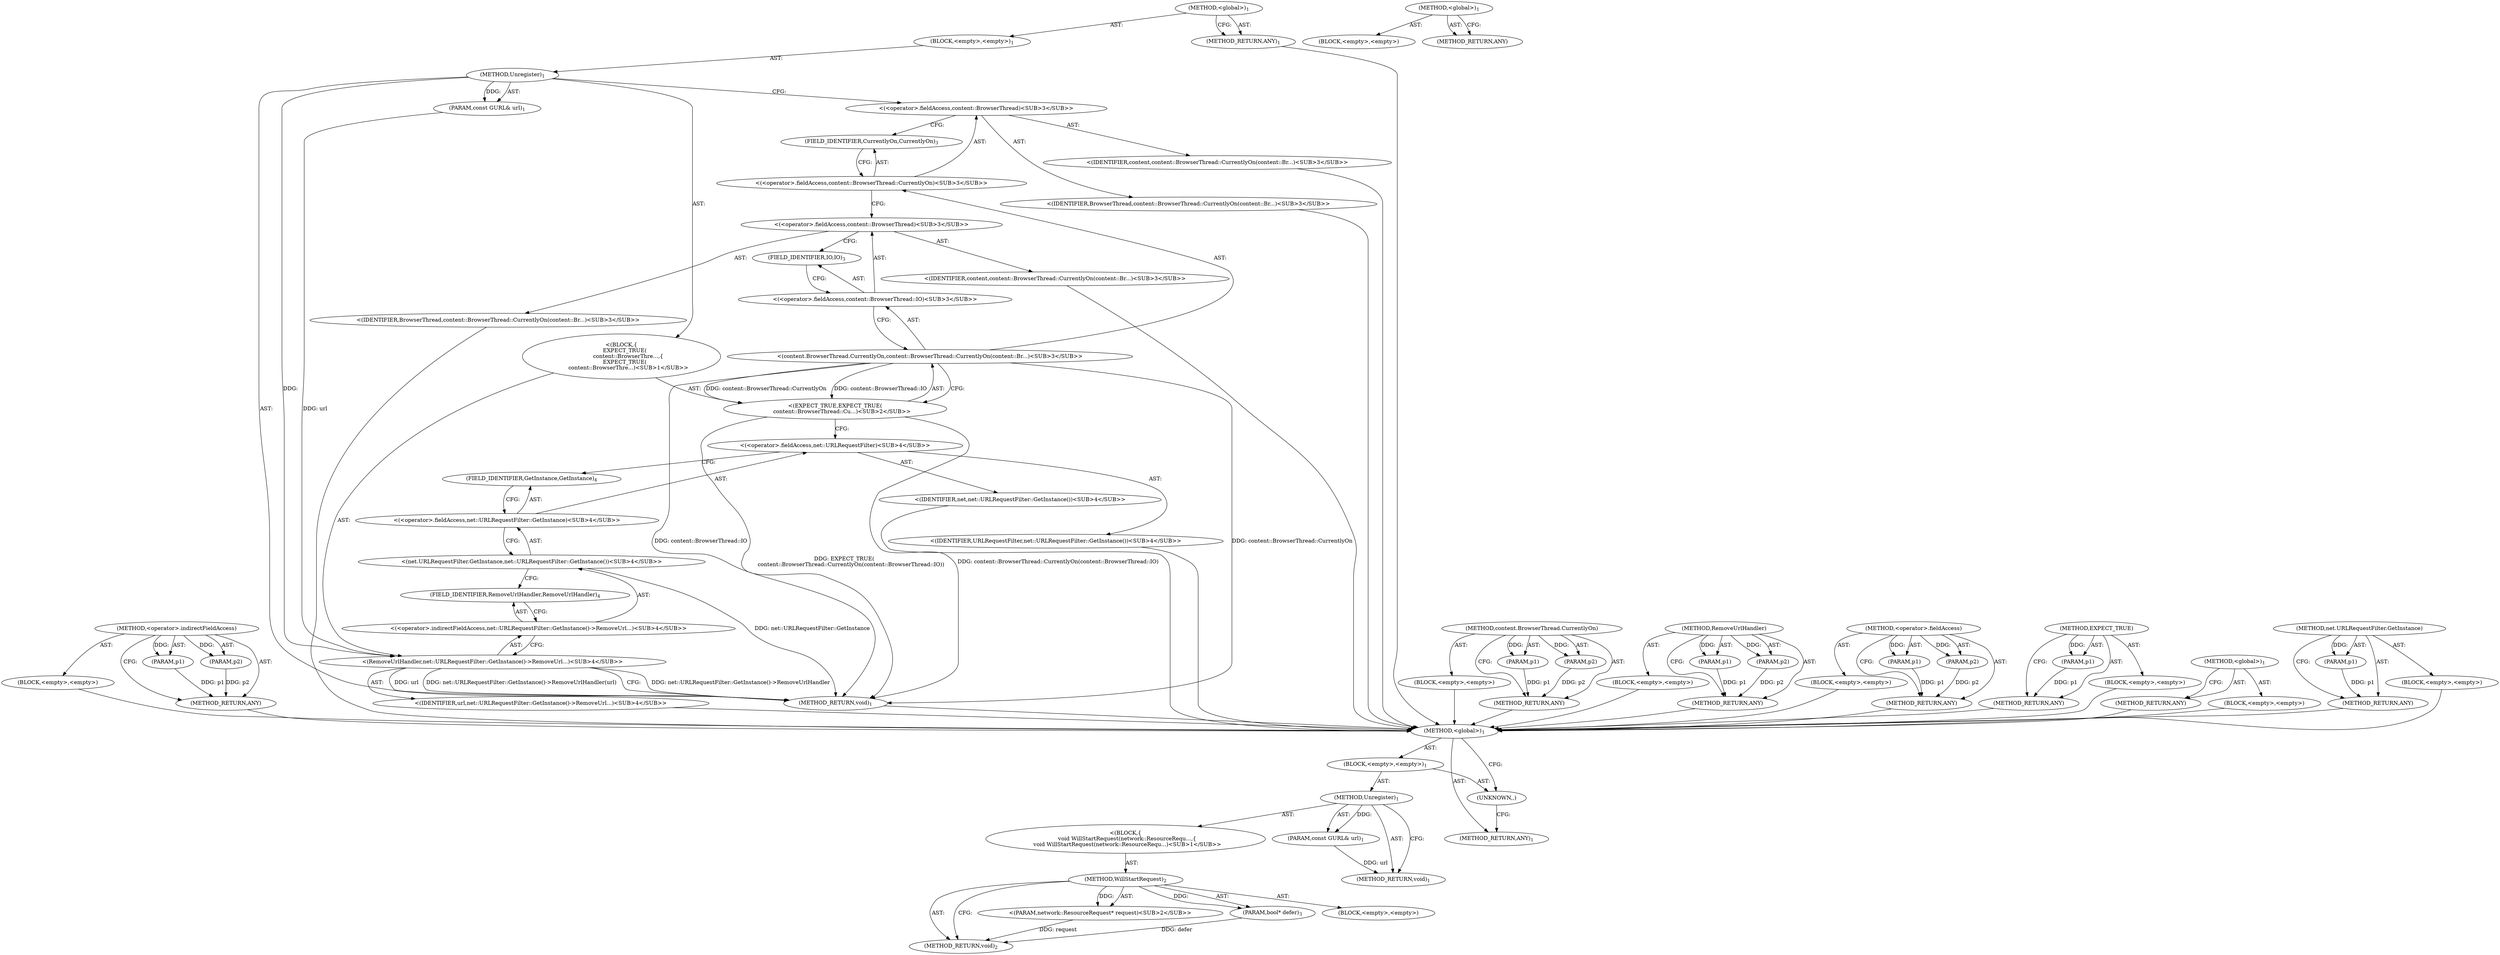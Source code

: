 digraph "WillStartRequest" {
vulnerable_75 [label=<(METHOD,&lt;operator&gt;.indirectFieldAccess)>];
vulnerable_76 [label=<(PARAM,p1)>];
vulnerable_77 [label=<(PARAM,p2)>];
vulnerable_78 [label=<(BLOCK,&lt;empty&gt;,&lt;empty&gt;)>];
vulnerable_79 [label=<(METHOD_RETURN,ANY)>];
vulnerable_6 [label=<(METHOD,&lt;global&gt;)<SUB>1</SUB>>];
vulnerable_7 [label=<(BLOCK,&lt;empty&gt;,&lt;empty&gt;)<SUB>1</SUB>>];
vulnerable_8 [label=<(METHOD,Unregister)<SUB>1</SUB>>];
vulnerable_9 [label=<(PARAM,const GURL&amp; url)<SUB>1</SUB>>];
vulnerable_10 [label="<(BLOCK,{
    EXPECT_TRUE(
        content::BrowserThre...,{
    EXPECT_TRUE(
        content::BrowserThre...)<SUB>1</SUB>>"];
vulnerable_11 [label="<(EXPECT_TRUE,EXPECT_TRUE(
        content::BrowserThread::Cu...)<SUB>2</SUB>>"];
vulnerable_12 [label="<(content.BrowserThread.CurrentlyOn,content::BrowserThread::CurrentlyOn(content::Br...)<SUB>3</SUB>>"];
vulnerable_13 [label="<(&lt;operator&gt;.fieldAccess,content::BrowserThread::CurrentlyOn)<SUB>3</SUB>>"];
vulnerable_14 [label="<(&lt;operator&gt;.fieldAccess,content::BrowserThread)<SUB>3</SUB>>"];
vulnerable_15 [label="<(IDENTIFIER,content,content::BrowserThread::CurrentlyOn(content::Br...)<SUB>3</SUB>>"];
vulnerable_16 [label="<(IDENTIFIER,BrowserThread,content::BrowserThread::CurrentlyOn(content::Br...)<SUB>3</SUB>>"];
vulnerable_17 [label=<(FIELD_IDENTIFIER,CurrentlyOn,CurrentlyOn)<SUB>3</SUB>>];
vulnerable_18 [label="<(&lt;operator&gt;.fieldAccess,content::BrowserThread::IO)<SUB>3</SUB>>"];
vulnerable_19 [label="<(&lt;operator&gt;.fieldAccess,content::BrowserThread)<SUB>3</SUB>>"];
vulnerable_20 [label="<(IDENTIFIER,content,content::BrowserThread::CurrentlyOn(content::Br...)<SUB>3</SUB>>"];
vulnerable_21 [label="<(IDENTIFIER,BrowserThread,content::BrowserThread::CurrentlyOn(content::Br...)<SUB>3</SUB>>"];
vulnerable_22 [label=<(FIELD_IDENTIFIER,IO,IO)<SUB>3</SUB>>];
vulnerable_23 [label="<(RemoveUrlHandler,net::URLRequestFilter::GetInstance()-&gt;RemoveUrl...)<SUB>4</SUB>>"];
vulnerable_24 [label="<(&lt;operator&gt;.indirectFieldAccess,net::URLRequestFilter::GetInstance()-&gt;RemoveUrl...)<SUB>4</SUB>>"];
vulnerable_25 [label="<(net.URLRequestFilter.GetInstance,net::URLRequestFilter::GetInstance())<SUB>4</SUB>>"];
vulnerable_26 [label="<(&lt;operator&gt;.fieldAccess,net::URLRequestFilter::GetInstance)<SUB>4</SUB>>"];
vulnerable_27 [label="<(&lt;operator&gt;.fieldAccess,net::URLRequestFilter)<SUB>4</SUB>>"];
vulnerable_28 [label="<(IDENTIFIER,net,net::URLRequestFilter::GetInstance())<SUB>4</SUB>>"];
vulnerable_29 [label="<(IDENTIFIER,URLRequestFilter,net::URLRequestFilter::GetInstance())<SUB>4</SUB>>"];
vulnerable_30 [label=<(FIELD_IDENTIFIER,GetInstance,GetInstance)<SUB>4</SUB>>];
vulnerable_31 [label=<(FIELD_IDENTIFIER,RemoveUrlHandler,RemoveUrlHandler)<SUB>4</SUB>>];
vulnerable_32 [label="<(IDENTIFIER,url,net::URLRequestFilter::GetInstance()-&gt;RemoveUrl...)<SUB>4</SUB>>"];
vulnerable_33 [label=<(METHOD_RETURN,void)<SUB>1</SUB>>];
vulnerable_35 [label=<(METHOD_RETURN,ANY)<SUB>1</SUB>>];
vulnerable_60 [label=<(METHOD,content.BrowserThread.CurrentlyOn)>];
vulnerable_61 [label=<(PARAM,p1)>];
vulnerable_62 [label=<(PARAM,p2)>];
vulnerable_63 [label=<(BLOCK,&lt;empty&gt;,&lt;empty&gt;)>];
vulnerable_64 [label=<(METHOD_RETURN,ANY)>];
vulnerable_70 [label=<(METHOD,RemoveUrlHandler)>];
vulnerable_71 [label=<(PARAM,p1)>];
vulnerable_72 [label=<(PARAM,p2)>];
vulnerable_73 [label=<(BLOCK,&lt;empty&gt;,&lt;empty&gt;)>];
vulnerable_74 [label=<(METHOD_RETURN,ANY)>];
vulnerable_65 [label=<(METHOD,&lt;operator&gt;.fieldAccess)>];
vulnerable_66 [label=<(PARAM,p1)>];
vulnerable_67 [label=<(PARAM,p2)>];
vulnerable_68 [label=<(BLOCK,&lt;empty&gt;,&lt;empty&gt;)>];
vulnerable_69 [label=<(METHOD_RETURN,ANY)>];
vulnerable_56 [label=<(METHOD,EXPECT_TRUE)>];
vulnerable_57 [label=<(PARAM,p1)>];
vulnerable_58 [label=<(BLOCK,&lt;empty&gt;,&lt;empty&gt;)>];
vulnerable_59 [label=<(METHOD_RETURN,ANY)>];
vulnerable_50 [label=<(METHOD,&lt;global&gt;)<SUB>1</SUB>>];
vulnerable_51 [label=<(BLOCK,&lt;empty&gt;,&lt;empty&gt;)>];
vulnerable_52 [label=<(METHOD_RETURN,ANY)>];
vulnerable_80 [label=<(METHOD,net.URLRequestFilter.GetInstance)>];
vulnerable_81 [label=<(PARAM,p1)>];
vulnerable_82 [label=<(BLOCK,&lt;empty&gt;,&lt;empty&gt;)>];
vulnerable_83 [label=<(METHOD_RETURN,ANY)>];
fixed_6 [label=<(METHOD,&lt;global&gt;)<SUB>1</SUB>>];
fixed_7 [label=<(BLOCK,&lt;empty&gt;,&lt;empty&gt;)<SUB>1</SUB>>];
fixed_8 [label=<(METHOD,Unregister)<SUB>1</SUB>>];
fixed_9 [label=<(PARAM,const GURL&amp; url)<SUB>1</SUB>>];
fixed_10 [label="<(BLOCK,{
  void WillStartRequest(network::ResourceRequ...,{
  void WillStartRequest(network::ResourceRequ...)<SUB>1</SUB>>"];
fixed_11 [label=<(METHOD,WillStartRequest)<SUB>2</SUB>>];
fixed_12 [label="<(PARAM,network::ResourceRequest* request)<SUB>2</SUB>>"];
fixed_13 [label=<(PARAM,bool* defer)<SUB>3</SUB>>];
fixed_14 [label=<(BLOCK,&lt;empty&gt;,&lt;empty&gt;)>];
fixed_15 [label=<(METHOD_RETURN,void)<SUB>2</SUB>>];
fixed_17 [label=<(METHOD_RETURN,void)<SUB>1</SUB>>];
fixed_19 [label=<(UNKNOWN,,)>];
fixed_20 [label=<(METHOD_RETURN,ANY)<SUB>1</SUB>>];
fixed_33 [label=<(METHOD,&lt;global&gt;)<SUB>1</SUB>>];
fixed_34 [label=<(BLOCK,&lt;empty&gt;,&lt;empty&gt;)>];
fixed_35 [label=<(METHOD_RETURN,ANY)>];
vulnerable_75 -> vulnerable_76  [key=0, label="AST: "];
vulnerable_75 -> vulnerable_76  [key=1, label="DDG: "];
vulnerable_75 -> vulnerable_78  [key=0, label="AST: "];
vulnerable_75 -> vulnerable_77  [key=0, label="AST: "];
vulnerable_75 -> vulnerable_77  [key=1, label="DDG: "];
vulnerable_75 -> vulnerable_79  [key=0, label="AST: "];
vulnerable_75 -> vulnerable_79  [key=1, label="CFG: "];
vulnerable_76 -> vulnerable_79  [key=0, label="DDG: p1"];
vulnerable_77 -> vulnerable_79  [key=0, label="DDG: p2"];
vulnerable_78 -> fixed_6  [key=0];
vulnerable_79 -> fixed_6  [key=0];
vulnerable_6 -> vulnerable_7  [key=0, label="AST: "];
vulnerable_6 -> vulnerable_35  [key=0, label="AST: "];
vulnerable_6 -> vulnerable_35  [key=1, label="CFG: "];
vulnerable_7 -> vulnerable_8  [key=0, label="AST: "];
vulnerable_8 -> vulnerable_9  [key=0, label="AST: "];
vulnerable_8 -> vulnerable_9  [key=1, label="DDG: "];
vulnerable_8 -> vulnerable_10  [key=0, label="AST: "];
vulnerable_8 -> vulnerable_33  [key=0, label="AST: "];
vulnerable_8 -> vulnerable_14  [key=0, label="CFG: "];
vulnerable_8 -> vulnerable_23  [key=0, label="DDG: "];
vulnerable_9 -> vulnerable_23  [key=0, label="DDG: url"];
vulnerable_10 -> vulnerable_11  [key=0, label="AST: "];
vulnerable_10 -> vulnerable_23  [key=0, label="AST: "];
vulnerable_11 -> vulnerable_12  [key=0, label="AST: "];
vulnerable_11 -> vulnerable_27  [key=0, label="CFG: "];
vulnerable_11 -> vulnerable_33  [key=0, label="DDG: content::BrowserThread::CurrentlyOn(content::BrowserThread::IO)"];
vulnerable_11 -> vulnerable_33  [key=1, label="DDG: EXPECT_TRUE(
        content::BrowserThread::CurrentlyOn(content::BrowserThread::IO))"];
vulnerable_12 -> vulnerable_13  [key=0, label="AST: "];
vulnerable_12 -> vulnerable_18  [key=0, label="AST: "];
vulnerable_12 -> vulnerable_11  [key=0, label="CFG: "];
vulnerable_12 -> vulnerable_11  [key=1, label="DDG: content::BrowserThread::CurrentlyOn"];
vulnerable_12 -> vulnerable_11  [key=2, label="DDG: content::BrowserThread::IO"];
vulnerable_12 -> vulnerable_33  [key=0, label="DDG: content::BrowserThread::CurrentlyOn"];
vulnerable_12 -> vulnerable_33  [key=1, label="DDG: content::BrowserThread::IO"];
vulnerable_13 -> vulnerable_14  [key=0, label="AST: "];
vulnerable_13 -> vulnerable_17  [key=0, label="AST: "];
vulnerable_13 -> vulnerable_19  [key=0, label="CFG: "];
vulnerable_14 -> vulnerable_15  [key=0, label="AST: "];
vulnerable_14 -> vulnerable_16  [key=0, label="AST: "];
vulnerable_14 -> vulnerable_17  [key=0, label="CFG: "];
vulnerable_15 -> fixed_6  [key=0];
vulnerable_16 -> fixed_6  [key=0];
vulnerable_17 -> vulnerable_13  [key=0, label="CFG: "];
vulnerable_18 -> vulnerable_19  [key=0, label="AST: "];
vulnerable_18 -> vulnerable_22  [key=0, label="AST: "];
vulnerable_18 -> vulnerable_12  [key=0, label="CFG: "];
vulnerable_19 -> vulnerable_20  [key=0, label="AST: "];
vulnerable_19 -> vulnerable_21  [key=0, label="AST: "];
vulnerable_19 -> vulnerable_22  [key=0, label="CFG: "];
vulnerable_20 -> fixed_6  [key=0];
vulnerable_21 -> fixed_6  [key=0];
vulnerable_22 -> vulnerable_18  [key=0, label="CFG: "];
vulnerable_23 -> vulnerable_24  [key=0, label="AST: "];
vulnerable_23 -> vulnerable_32  [key=0, label="AST: "];
vulnerable_23 -> vulnerable_33  [key=0, label="CFG: "];
vulnerable_23 -> vulnerable_33  [key=1, label="DDG: net::URLRequestFilter::GetInstance()-&gt;RemoveUrlHandler"];
vulnerable_23 -> vulnerable_33  [key=2, label="DDG: url"];
vulnerable_23 -> vulnerable_33  [key=3, label="DDG: net::URLRequestFilter::GetInstance()-&gt;RemoveUrlHandler(url)"];
vulnerable_24 -> vulnerable_25  [key=0, label="AST: "];
vulnerable_24 -> vulnerable_31  [key=0, label="AST: "];
vulnerable_24 -> vulnerable_23  [key=0, label="CFG: "];
vulnerable_25 -> vulnerable_26  [key=0, label="AST: "];
vulnerable_25 -> vulnerable_31  [key=0, label="CFG: "];
vulnerable_25 -> vulnerable_33  [key=0, label="DDG: net::URLRequestFilter::GetInstance"];
vulnerable_26 -> vulnerable_27  [key=0, label="AST: "];
vulnerable_26 -> vulnerable_30  [key=0, label="AST: "];
vulnerable_26 -> vulnerable_25  [key=0, label="CFG: "];
vulnerable_27 -> vulnerable_28  [key=0, label="AST: "];
vulnerable_27 -> vulnerable_29  [key=0, label="AST: "];
vulnerable_27 -> vulnerable_30  [key=0, label="CFG: "];
vulnerable_28 -> fixed_6  [key=0];
vulnerable_29 -> fixed_6  [key=0];
vulnerable_30 -> vulnerable_26  [key=0, label="CFG: "];
vulnerable_31 -> vulnerable_24  [key=0, label="CFG: "];
vulnerable_32 -> fixed_6  [key=0];
vulnerable_33 -> fixed_6  [key=0];
vulnerable_35 -> fixed_6  [key=0];
vulnerable_60 -> vulnerable_61  [key=0, label="AST: "];
vulnerable_60 -> vulnerable_61  [key=1, label="DDG: "];
vulnerable_60 -> vulnerable_63  [key=0, label="AST: "];
vulnerable_60 -> vulnerable_62  [key=0, label="AST: "];
vulnerable_60 -> vulnerable_62  [key=1, label="DDG: "];
vulnerable_60 -> vulnerable_64  [key=0, label="AST: "];
vulnerable_60 -> vulnerable_64  [key=1, label="CFG: "];
vulnerable_61 -> vulnerable_64  [key=0, label="DDG: p1"];
vulnerable_62 -> vulnerable_64  [key=0, label="DDG: p2"];
vulnerable_63 -> fixed_6  [key=0];
vulnerable_64 -> fixed_6  [key=0];
vulnerable_70 -> vulnerable_71  [key=0, label="AST: "];
vulnerable_70 -> vulnerable_71  [key=1, label="DDG: "];
vulnerable_70 -> vulnerable_73  [key=0, label="AST: "];
vulnerable_70 -> vulnerable_72  [key=0, label="AST: "];
vulnerable_70 -> vulnerable_72  [key=1, label="DDG: "];
vulnerable_70 -> vulnerable_74  [key=0, label="AST: "];
vulnerable_70 -> vulnerable_74  [key=1, label="CFG: "];
vulnerable_71 -> vulnerable_74  [key=0, label="DDG: p1"];
vulnerable_72 -> vulnerable_74  [key=0, label="DDG: p2"];
vulnerable_73 -> fixed_6  [key=0];
vulnerable_74 -> fixed_6  [key=0];
vulnerable_65 -> vulnerable_66  [key=0, label="AST: "];
vulnerable_65 -> vulnerable_66  [key=1, label="DDG: "];
vulnerable_65 -> vulnerable_68  [key=0, label="AST: "];
vulnerable_65 -> vulnerable_67  [key=0, label="AST: "];
vulnerable_65 -> vulnerable_67  [key=1, label="DDG: "];
vulnerable_65 -> vulnerable_69  [key=0, label="AST: "];
vulnerable_65 -> vulnerable_69  [key=1, label="CFG: "];
vulnerable_66 -> vulnerable_69  [key=0, label="DDG: p1"];
vulnerable_67 -> vulnerable_69  [key=0, label="DDG: p2"];
vulnerable_68 -> fixed_6  [key=0];
vulnerable_69 -> fixed_6  [key=0];
vulnerable_56 -> vulnerable_57  [key=0, label="AST: "];
vulnerable_56 -> vulnerable_57  [key=1, label="DDG: "];
vulnerable_56 -> vulnerable_58  [key=0, label="AST: "];
vulnerable_56 -> vulnerable_59  [key=0, label="AST: "];
vulnerable_56 -> vulnerable_59  [key=1, label="CFG: "];
vulnerable_57 -> vulnerable_59  [key=0, label="DDG: p1"];
vulnerable_58 -> fixed_6  [key=0];
vulnerable_59 -> fixed_6  [key=0];
vulnerable_50 -> vulnerable_51  [key=0, label="AST: "];
vulnerable_50 -> vulnerable_52  [key=0, label="AST: "];
vulnerable_50 -> vulnerable_52  [key=1, label="CFG: "];
vulnerable_51 -> fixed_6  [key=0];
vulnerable_52 -> fixed_6  [key=0];
vulnerable_80 -> vulnerable_81  [key=0, label="AST: "];
vulnerable_80 -> vulnerable_81  [key=1, label="DDG: "];
vulnerable_80 -> vulnerable_82  [key=0, label="AST: "];
vulnerable_80 -> vulnerable_83  [key=0, label="AST: "];
vulnerable_80 -> vulnerable_83  [key=1, label="CFG: "];
vulnerable_81 -> vulnerable_83  [key=0, label="DDG: p1"];
vulnerable_82 -> fixed_6  [key=0];
vulnerable_83 -> fixed_6  [key=0];
fixed_6 -> fixed_7  [key=0, label="AST: "];
fixed_6 -> fixed_20  [key=0, label="AST: "];
fixed_6 -> fixed_19  [key=0, label="CFG: "];
fixed_7 -> fixed_8  [key=0, label="AST: "];
fixed_7 -> fixed_19  [key=0, label="AST: "];
fixed_8 -> fixed_9  [key=0, label="AST: "];
fixed_8 -> fixed_9  [key=1, label="DDG: "];
fixed_8 -> fixed_10  [key=0, label="AST: "];
fixed_8 -> fixed_17  [key=0, label="AST: "];
fixed_8 -> fixed_17  [key=1, label="CFG: "];
fixed_9 -> fixed_17  [key=0, label="DDG: url"];
fixed_10 -> fixed_11  [key=0, label="AST: "];
fixed_11 -> fixed_12  [key=0, label="AST: "];
fixed_11 -> fixed_12  [key=1, label="DDG: "];
fixed_11 -> fixed_13  [key=0, label="AST: "];
fixed_11 -> fixed_13  [key=1, label="DDG: "];
fixed_11 -> fixed_14  [key=0, label="AST: "];
fixed_11 -> fixed_15  [key=0, label="AST: "];
fixed_11 -> fixed_15  [key=1, label="CFG: "];
fixed_12 -> fixed_15  [key=0, label="DDG: request"];
fixed_13 -> fixed_15  [key=0, label="DDG: defer"];
fixed_19 -> fixed_20  [key=0, label="CFG: "];
fixed_33 -> fixed_34  [key=0, label="AST: "];
fixed_33 -> fixed_35  [key=0, label="AST: "];
fixed_33 -> fixed_35  [key=1, label="CFG: "];
}
